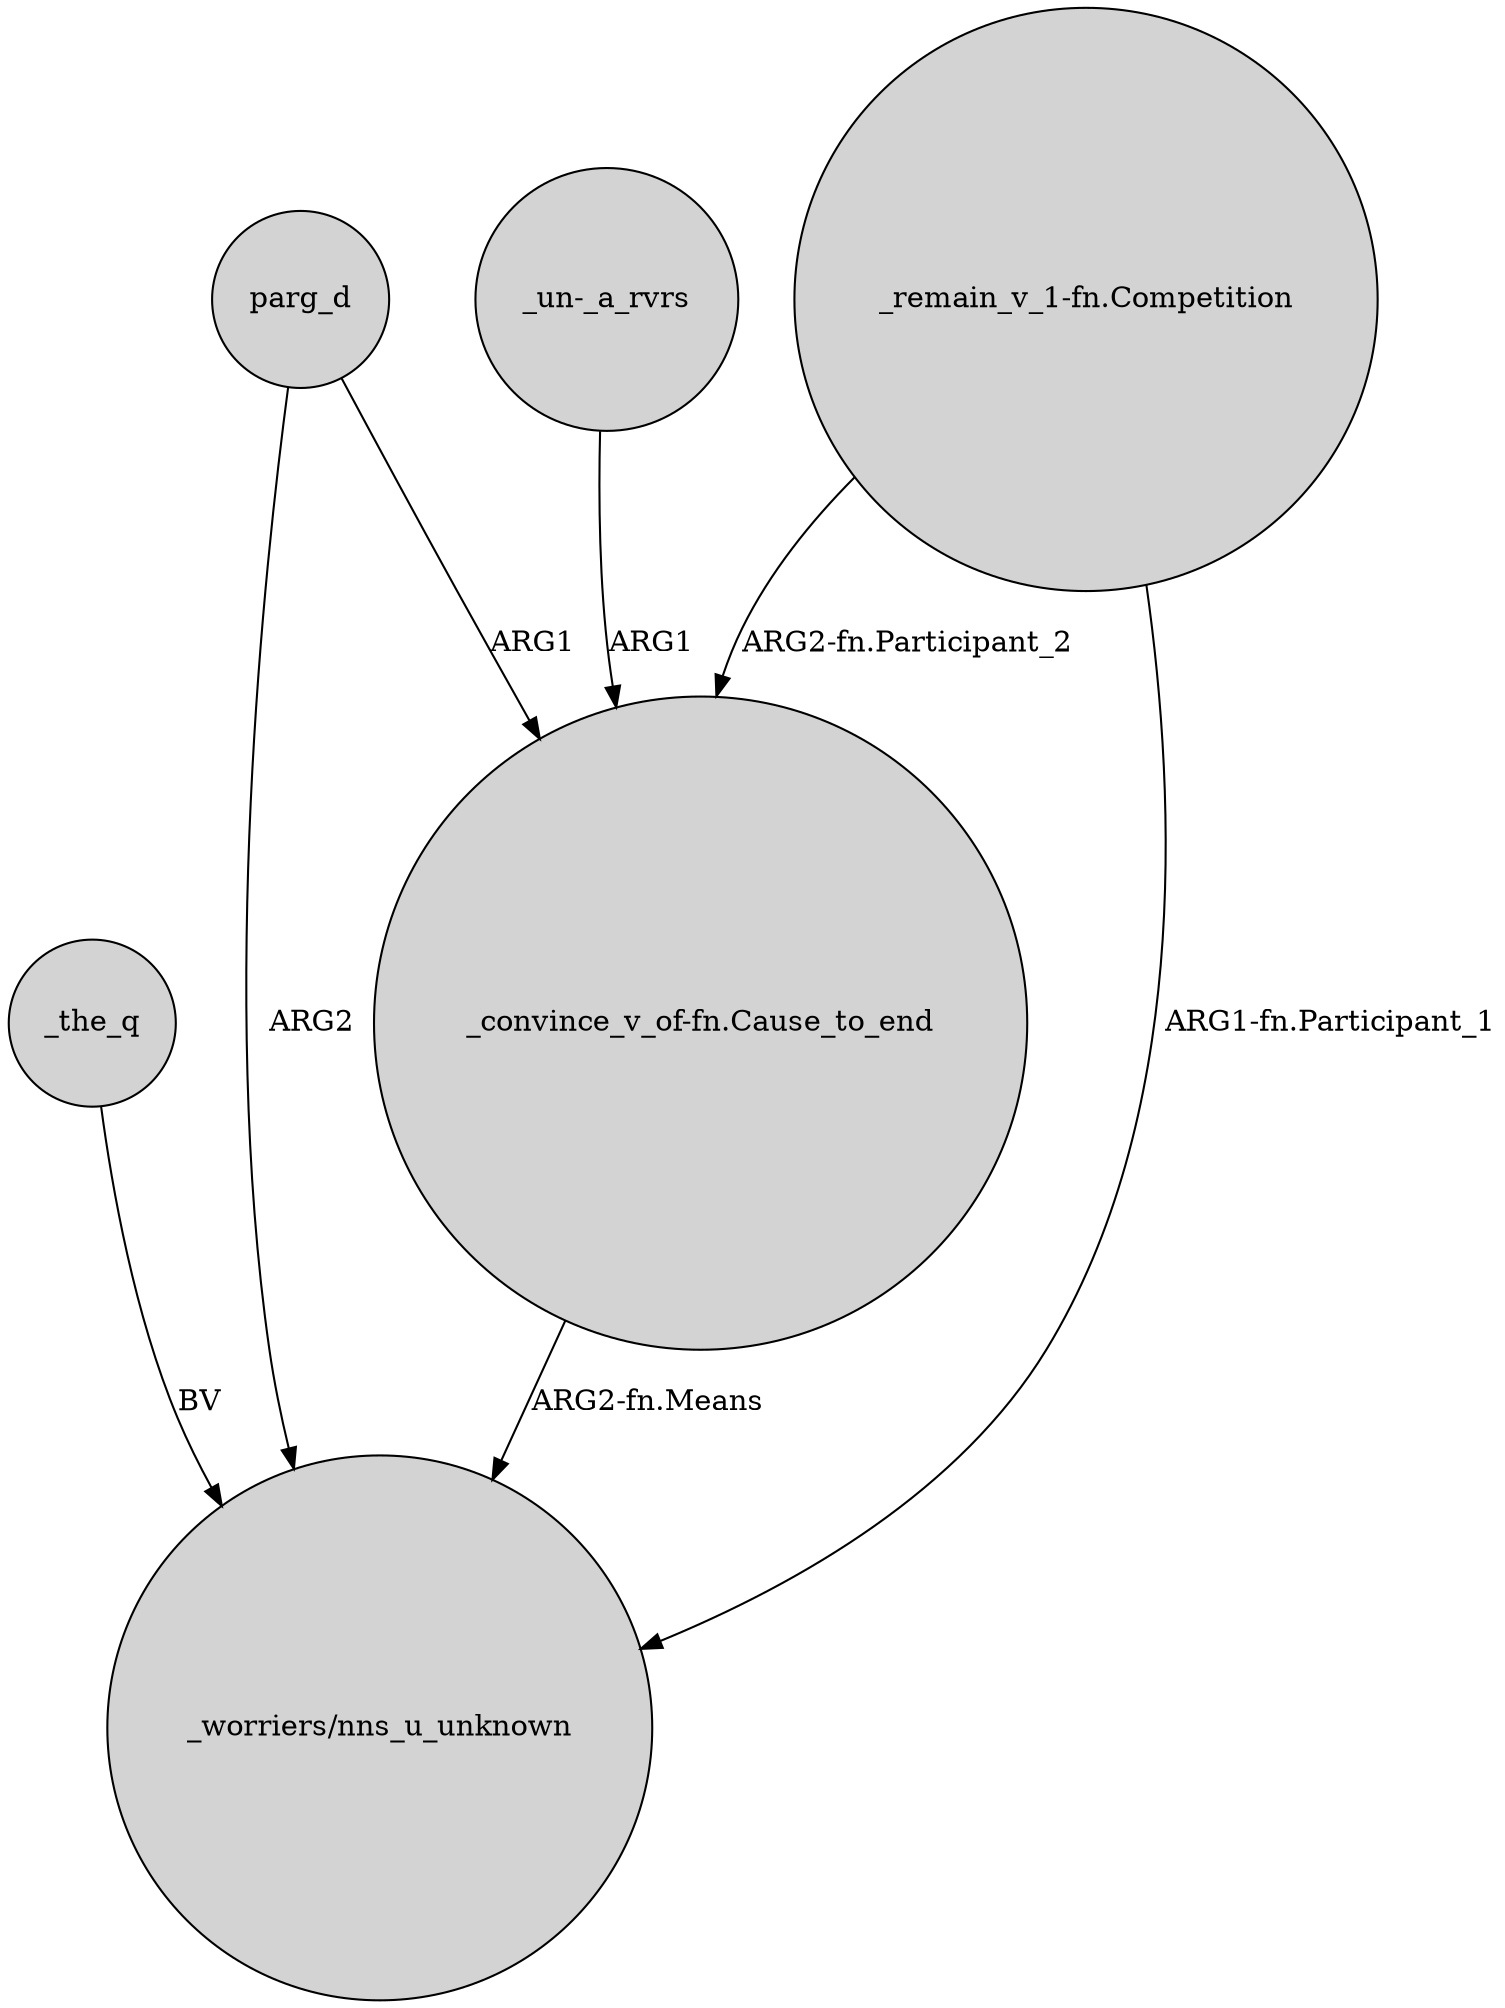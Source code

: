 digraph {
	node [shape=circle style=filled]
	_the_q -> "_worriers/nns_u_unknown" [label=BV]
	parg_d -> "_convince_v_of-fn.Cause_to_end" [label=ARG1]
	"_remain_v_1-fn.Competition" -> "_convince_v_of-fn.Cause_to_end" [label="ARG2-fn.Participant_2"]
	"_un-_a_rvrs" -> "_convince_v_of-fn.Cause_to_end" [label=ARG1]
	"_remain_v_1-fn.Competition" -> "_worriers/nns_u_unknown" [label="ARG1-fn.Participant_1"]
	parg_d -> "_worriers/nns_u_unknown" [label=ARG2]
	"_convince_v_of-fn.Cause_to_end" -> "_worriers/nns_u_unknown" [label="ARG2-fn.Means"]
}
